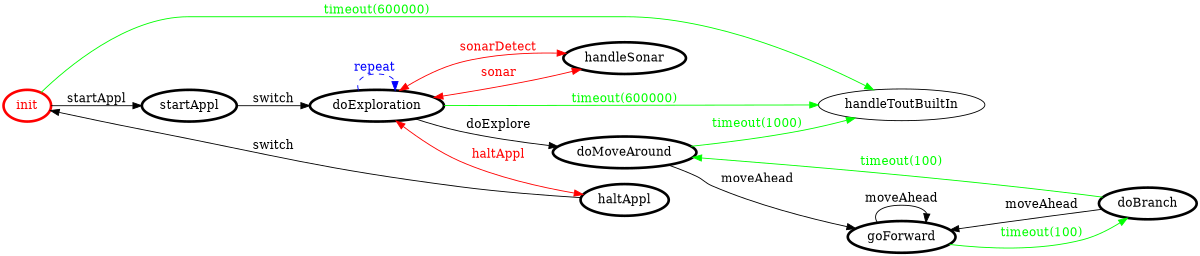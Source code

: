 /*
*
* A GraphViz DOT FSM description 
* Please use a GraphViz visualizer (like http://www.webgraphviz.com)
*  
*/

digraph finite_state_machine {
	rankdir=LR
	size="8,5"
	
	init [ color = red ][ fontcolor = red ][ penwidth = 3 ]
	startAppl [ color = black ][ fontcolor = black ][ penwidth = 3 ]
	doBranch [ color = black ][ fontcolor = black ][ penwidth = 3 ]
	handleSonar [ color = black ][ fontcolor = black ][ penwidth = 3 ]
	doExploration [ color = black ][ fontcolor = black ][ penwidth = 3 ]
	goForward [ color = black ][ fontcolor = black ][ penwidth = 3 ]
	doMoveAround [ color = black ][ fontcolor = black ][ penwidth = 3 ]
	haltAppl [ color = black ][ fontcolor = black ][ penwidth = 3 ]
	
	init -> startAppl [ label = "startAppl" ][ color = black ][ fontcolor = black ]
	init -> handleToutBuiltIn [ label = "timeout(600000)" ][ color = green ][ fontcolor = green ]
	doExploration -> handleToutBuiltIn [ label = "timeout(600000)" ][ color = green ][ fontcolor = green ]
	doBranch -> doMoveAround [ label = "timeout(100)" ][ color = green ][ fontcolor = green ]
	doBranch -> goForward [ label = "moveAhead" ][ color = black ][ fontcolor = black ]
	doMoveAround -> handleToutBuiltIn [ label = "timeout(1000)" ][ color = green ][ fontcolor = green ]
	goForward -> goForward [ label = "moveAhead" ][ color = black ][ fontcolor = black ]
	goForward -> doBranch [ label = "timeout(100)" ][ color = green ][ fontcolor = green ]
	doExploration -> haltAppl [ label = "haltAppl" ][ color = red ][ fontcolor = red ][ dir = both ]
	doExploration -> handleSonar [ label = "sonarDetect" ][ color = red ][ fontcolor = red ][ dir = both ]
	haltAppl -> init [ label = "switch" ][ color = black ][ fontcolor = black ]
	startAppl -> doExploration [ label = "switch" ][ color = black ][ fontcolor = black ]
	doExploration -> doMoveAround [ label = "doExplore" ][ color = black ][ fontcolor = black ]
	doMoveAround -> goForward [ label = "moveAhead" ][ color = black ][ fontcolor = black ]
	doExploration -> doExploration [ label = "repeat "][ style = dashed ][ color = blue ][ fontcolor = blue ]
	doExploration -> handleSonar [ label = "sonar" ][ color = red ][ fontcolor = red ][ dir = both ]
}

